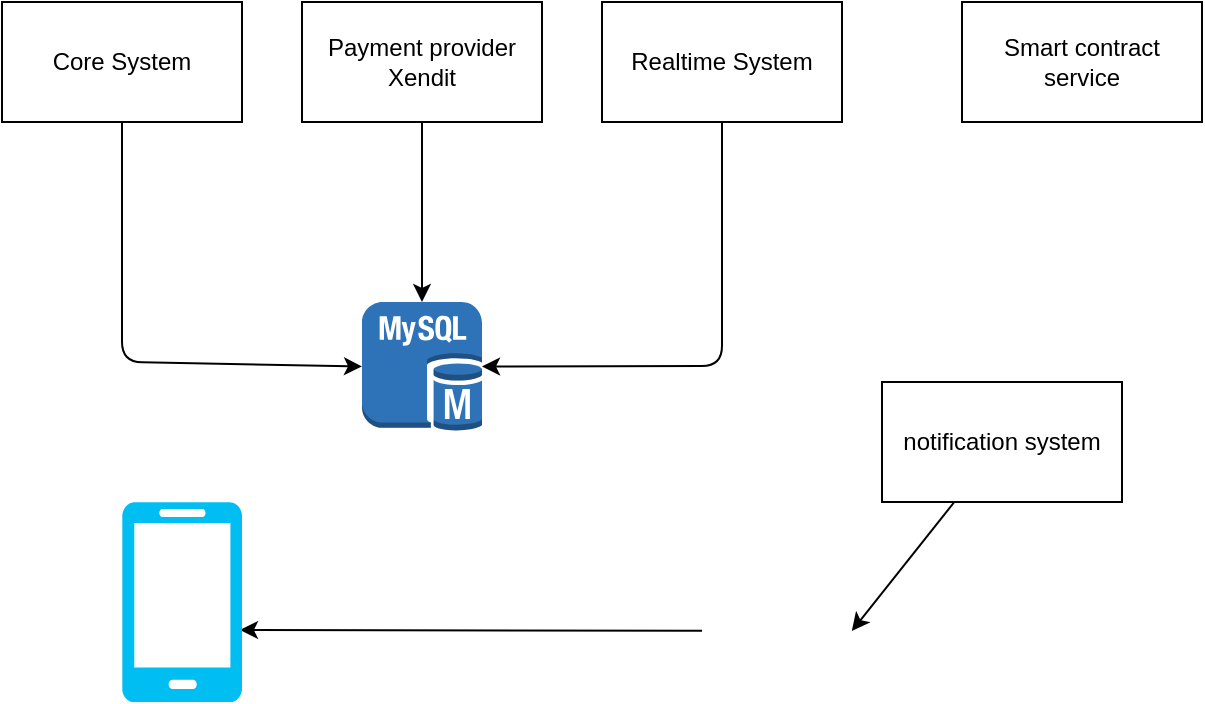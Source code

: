 <mxfile>
    <diagram id="f5QkSWBreVcA1ryHrBSf" name="Page-1">
        <mxGraphModel dx="1856" dy="1165" grid="1" gridSize="10" guides="1" tooltips="1" connect="1" arrows="1" fold="1" page="1" pageScale="1" pageWidth="850" pageHeight="1100" background="none" math="0" shadow="0">
            <root>
                <mxCell id="0"/>
                <mxCell id="1" parent="0"/>
                <mxCell id="8" value="" style="outlineConnect=0;dashed=0;verticalLabelPosition=bottom;verticalAlign=top;align=center;html=1;shape=mxgraph.aws3.mysql_db_instance;fillColor=#2E73B8;gradientColor=none;" parent="1" vertex="1">
                    <mxGeometry x="270" y="250" width="60" height="64.5" as="geometry"/>
                </mxCell>
                <mxCell id="19" style="edgeStyle=none;html=1;entryX=0;entryY=0.5;entryDx=0;entryDy=0;entryPerimeter=0;" parent="1" source="16" target="8" edge="1">
                    <mxGeometry relative="1" as="geometry">
                        <Array as="points">
                            <mxPoint x="150" y="280"/>
                        </Array>
                    </mxGeometry>
                </mxCell>
                <mxCell id="16" value="Core System" style="rounded=0;whiteSpace=wrap;html=1;" parent="1" vertex="1">
                    <mxGeometry x="90" y="100" width="120" height="60" as="geometry"/>
                </mxCell>
                <mxCell id="20" style="edgeStyle=none;html=1;entryX=0.5;entryY=0;entryDx=0;entryDy=0;entryPerimeter=0;" parent="1" source="17" target="8" edge="1">
                    <mxGeometry relative="1" as="geometry"/>
                </mxCell>
                <mxCell id="17" value="Payment provider&lt;br&gt;Xendit" style="rounded=0;whiteSpace=wrap;html=1;" parent="1" vertex="1">
                    <mxGeometry x="240" y="100" width="120" height="60" as="geometry"/>
                </mxCell>
                <mxCell id="21" style="edgeStyle=none;html=1;entryX=1;entryY=0.5;entryDx=0;entryDy=0;entryPerimeter=0;" parent="1" source="18" target="8" edge="1">
                    <mxGeometry relative="1" as="geometry">
                        <Array as="points">
                            <mxPoint x="450" y="282"/>
                        </Array>
                    </mxGeometry>
                </mxCell>
                <mxCell id="18" value="Realtime System" style="rounded=0;whiteSpace=wrap;html=1;" parent="1" vertex="1">
                    <mxGeometry x="390" y="100" width="120" height="60" as="geometry"/>
                </mxCell>
                <mxCell id="24" value="Smart contract service" style="rounded=0;whiteSpace=wrap;html=1;" parent="1" vertex="1">
                    <mxGeometry x="570" y="100" width="120" height="60" as="geometry"/>
                </mxCell>
                <mxCell id="33" style="edgeStyle=none;html=1;entryX=1;entryY=0.5;entryDx=0;entryDy=0;" edge="1" parent="1" source="25" target="32">
                    <mxGeometry relative="1" as="geometry"/>
                </mxCell>
                <mxCell id="25" value="notification system" style="rounded=0;whiteSpace=wrap;html=1;" vertex="1" parent="1">
                    <mxGeometry x="530" y="290" width="120" height="60" as="geometry"/>
                </mxCell>
                <mxCell id="34" style="edgeStyle=none;html=1;entryX=0.983;entryY=0.64;entryDx=0;entryDy=0;entryPerimeter=0;" edge="1" parent="1" source="32" target="35">
                    <mxGeometry relative="1" as="geometry">
                        <mxPoint x="240" y="414.5" as="targetPoint"/>
                    </mxGeometry>
                </mxCell>
                <mxCell id="32" value="" style="shape=image;verticalLabelPosition=bottom;labelBackgroundColor=default;verticalAlign=top;aspect=fixed;imageAspect=0;image=https://cdn.freebiesupply.com/logos/large/2x/onesignal-logo-png-transparent.png;" vertex="1" parent="1">
                    <mxGeometry x="440" y="380" width="74.91" height="69" as="geometry"/>
                </mxCell>
                <mxCell id="35" value="" style="verticalLabelPosition=bottom;html=1;verticalAlign=top;align=center;strokeColor=none;fillColor=#00BEF2;shape=mxgraph.azure.mobile;pointerEvents=1;" vertex="1" parent="1">
                    <mxGeometry x="150" y="350" width="60" height="100" as="geometry"/>
                </mxCell>
            </root>
        </mxGraphModel>
    </diagram>
</mxfile>